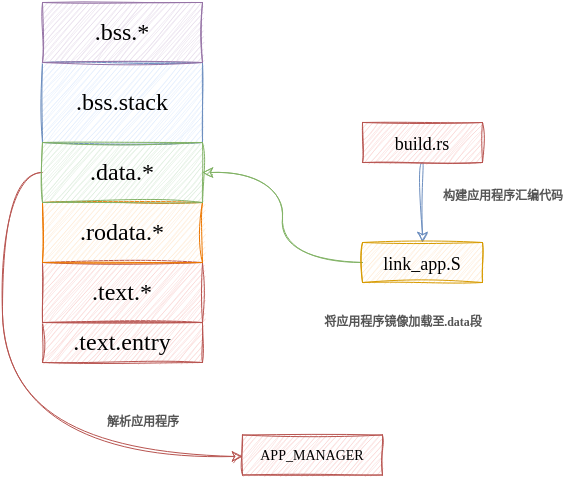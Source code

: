 <mxfile version="20.3.0" type="device"><diagram id="XVLPCefW1VyBFg9Ub4XQ" name="第 1 页"><mxGraphModel dx="438" dy="-832" grid="1" gridSize="10" guides="1" tooltips="1" connect="1" arrows="1" fold="1" page="1" pageScale="1" pageWidth="827" pageHeight="1169" math="0" shadow="0"><root><mxCell id="0"/><mxCell id="1" parent="0"/><mxCell id="1C-XMd7fcHBBlH7hJMT--1" value=".text.entry" style="rounded=0;whiteSpace=wrap;html=1;sketch=1;fillColor=#f8cecc;strokeColor=#b85450;strokeWidth=0.5;fontFamily=Hack Nerd Font;" vertex="1" parent="1"><mxGeometry x="40" y="1440" width="80" height="20" as="geometry"/></mxCell><mxCell id="1C-XMd7fcHBBlH7hJMT--2" value=".text.*" style="rounded=0;whiteSpace=wrap;html=1;sketch=1;fillColor=#f8cecc;strokeColor=#b85450;strokeWidth=0.5;fontFamily=Hack Nerd Font;" vertex="1" parent="1"><mxGeometry x="40" y="1410" width="80" height="30" as="geometry"/></mxCell><mxCell id="1C-XMd7fcHBBlH7hJMT--3" value=".bss.stack" style="rounded=0;whiteSpace=wrap;html=1;sketch=1;fillColor=#dae8fc;strokeColor=#6c8ebf;strokeWidth=0.5;fontFamily=Hack Nerd Font;" vertex="1" parent="1"><mxGeometry x="40" y="1310" width="80" height="40" as="geometry"/></mxCell><mxCell id="1C-XMd7fcHBBlH7hJMT--4" value=".bss.*" style="rounded=0;whiteSpace=wrap;html=1;sketch=1;fillColor=#e1d5e7;strokeColor=#9673a6;strokeWidth=0.5;fontFamily=Hack Nerd Font;" vertex="1" parent="1"><mxGeometry x="40" y="1280" width="80" height="30" as="geometry"/></mxCell><mxCell id="1C-XMd7fcHBBlH7hJMT--7" value=".rodata.*" style="rounded=0;whiteSpace=wrap;html=1;sketch=1;fillColor=#ffe6cc;strokeColor=#ED7700;strokeWidth=0.5;fontFamily=Hack Nerd Font;" vertex="1" parent="1"><mxGeometry x="40" y="1380" width="80" height="30" as="geometry"/></mxCell><mxCell id="1C-XMd7fcHBBlH7hJMT--16" style="edgeStyle=orthogonalEdgeStyle;curved=1;sketch=1;orthogonalLoop=1;jettySize=auto;html=1;shadow=0;strokeWidth=0.5;endSize=4;fillColor=#f8cecc;strokeColor=#b85450;" edge="1" parent="1" source="1C-XMd7fcHBBlH7hJMT--8" target="1C-XMd7fcHBBlH7hJMT--10"><mxGeometry relative="1" as="geometry"><Array as="points"><mxPoint x="20" y="1365"/><mxPoint x="20" y="1507"/></Array></mxGeometry></mxCell><mxCell id="1C-XMd7fcHBBlH7hJMT--8" value=".data.*" style="rounded=0;whiteSpace=wrap;html=1;sketch=1;fillColor=#d5e8d4;strokeColor=#82b366;strokeWidth=0.5;fontFamily=Hack Nerd Font;" vertex="1" parent="1"><mxGeometry x="40" y="1350" width="80" height="30" as="geometry"/></mxCell><mxCell id="1C-XMd7fcHBBlH7hJMT--10" value="&lt;font style=&quot;font-size: 7px;&quot;&gt;APP_MANAGER&lt;/font&gt;" style="rounded=0;whiteSpace=wrap;html=1;sketch=1;strokeWidth=0.5;fontFamily=Hack Nerd Font;fontSize=8;fillColor=#f8cecc;strokeColor=#b85450;" vertex="1" parent="1"><mxGeometry x="140" y="1496.25" width="70" height="20" as="geometry"/></mxCell><mxCell id="1C-XMd7fcHBBlH7hJMT--13" style="edgeStyle=orthogonalEdgeStyle;orthogonalLoop=1;jettySize=auto;html=1;entryX=0.5;entryY=0;entryDx=0;entryDy=0;endSize=4;shadow=0;sketch=1;strokeWidth=0.5;fillColor=#dae8fc;strokeColor=#6c8ebf;curved=1;" edge="1" parent="1" source="1C-XMd7fcHBBlH7hJMT--11" target="1C-XMd7fcHBBlH7hJMT--12"><mxGeometry relative="1" as="geometry"/></mxCell><mxCell id="1C-XMd7fcHBBlH7hJMT--11" value="&lt;font style=&quot;font-size: 9px;&quot;&gt;build.rs&lt;/font&gt;" style="rounded=0;whiteSpace=wrap;html=1;sketch=1;fillColor=#f8cecc;strokeColor=#b85450;strokeWidth=0.5;fontFamily=Hack Nerd Font;" vertex="1" parent="1"><mxGeometry x="200" y="1340" width="60" height="20" as="geometry"/></mxCell><mxCell id="1C-XMd7fcHBBlH7hJMT--18" style="edgeStyle=orthogonalEdgeStyle;curved=1;sketch=1;orthogonalLoop=1;jettySize=auto;html=1;entryX=1;entryY=0.5;entryDx=0;entryDy=0;shadow=0;strokeWidth=0.5;fontSize=6;fontColor=#545454;endSize=4;fillColor=#d5e8d4;strokeColor=#82b366;" edge="1" parent="1" source="1C-XMd7fcHBBlH7hJMT--12" target="1C-XMd7fcHBBlH7hJMT--8"><mxGeometry relative="1" as="geometry"/></mxCell><mxCell id="1C-XMd7fcHBBlH7hJMT--12" value="&lt;font style=&quot;font-size: 9px;&quot;&gt;link_app.S&lt;/font&gt;" style="rounded=0;whiteSpace=wrap;html=1;sketch=1;fillColor=#ffe6cc;strokeColor=#d79b00;strokeWidth=0.5;fontFamily=Hack Nerd Font;" vertex="1" parent="1"><mxGeometry x="200" y="1400" width="60" height="20" as="geometry"/></mxCell><mxCell id="1C-XMd7fcHBBlH7hJMT--17" value="&lt;span style=&quot;font-size: 6px;&quot;&gt;&lt;b&gt;&lt;font face=&quot;Hack Nerd Font&quot; color=&quot;#545454&quot;&gt;构建应用程序汇编代码&lt;/font&gt;&lt;/b&gt;&lt;/span&gt;" style="text;html=1;align=center;verticalAlign=middle;resizable=0;points=[];autosize=1;strokeColor=none;fillColor=none;" vertex="1" parent="1"><mxGeometry x="230" y="1360" width="80" height="30" as="geometry"/></mxCell><mxCell id="1C-XMd7fcHBBlH7hJMT--19" value="&lt;b&gt;&lt;font face=&quot;Hack Nerd Font&quot;&gt;将应用程序镜像加载至.data段&lt;/font&gt;&lt;/b&gt;" style="text;html=1;align=center;verticalAlign=middle;resizable=0;points=[];autosize=1;strokeColor=none;fillColor=none;fontSize=6;fontColor=#545454;" vertex="1" parent="1"><mxGeometry x="165" y="1430" width="110" height="20" as="geometry"/></mxCell><mxCell id="1C-XMd7fcHBBlH7hJMT--20" value="&lt;b&gt;&lt;font face=&quot;Hack Nerd Font&quot;&gt;解析应用程序&lt;/font&gt;&lt;/b&gt;" style="text;html=1;align=center;verticalAlign=middle;resizable=0;points=[];autosize=1;strokeColor=none;fillColor=none;fontSize=6;fontColor=#545454;" vertex="1" parent="1"><mxGeometry x="60" y="1480" width="60" height="20" as="geometry"/></mxCell></root></mxGraphModel></diagram></mxfile>